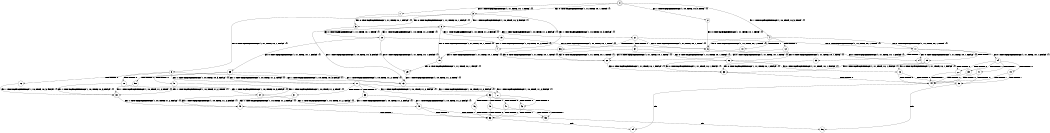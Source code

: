 digraph BCG {
size = "7, 10.5";
center = TRUE;
node [shape = circle];
0 [peripheries = 2];
0 -> 1 [label = "EX !0 !ATOMIC_EXCH_BRANCH (1, +1, TRUE, +0, 1, TRUE) !{}"];
0 -> 2 [label = "EX !1 !ATOMIC_EXCH_BRANCH (1, +0, TRUE, +0, 3, TRUE) !{}"];
0 -> 3 [label = "EX !0 !ATOMIC_EXCH_BRANCH (1, +1, TRUE, +0, 1, TRUE) !{}"];
0 -> 4 [label = "EX !1 !ATOMIC_EXCH_BRANCH (1, +0, TRUE, +0, 3, TRUE) !{}"];
1 -> 5 [label = "EX !0 !ATOMIC_EXCH_BRANCH (1, +1, TRUE, +0, 1, FALSE) !{}"];
2 -> 6 [label = "EX !0 !ATOMIC_EXCH_BRANCH (1, +1, TRUE, +0, 1, TRUE) !{}"];
3 -> 5 [label = "EX !0 !ATOMIC_EXCH_BRANCH (1, +1, TRUE, +0, 1, FALSE) !{}"];
3 -> 7 [label = "EX !1 !ATOMIC_EXCH_BRANCH (1, +0, TRUE, +0, 3, FALSE) !{}"];
3 -> 8 [label = "EX !0 !ATOMIC_EXCH_BRANCH (1, +1, TRUE, +0, 1, FALSE) !{}"];
3 -> 9 [label = "EX !1 !ATOMIC_EXCH_BRANCH (1, +0, TRUE, +0, 3, FALSE) !{}"];
4 -> 6 [label = "EX !0 !ATOMIC_EXCH_BRANCH (1, +1, TRUE, +0, 1, TRUE) !{}"];
4 -> 10 [label = "TERMINATE !1"];
4 -> 11 [label = "EX !0 !ATOMIC_EXCH_BRANCH (1, +1, TRUE, +0, 1, TRUE) !{}"];
4 -> 12 [label = "TERMINATE !1"];
5 -> 13 [label = "EX !1 !ATOMIC_EXCH_BRANCH (1, +0, TRUE, +0, 3, FALSE) !{}"];
6 -> 14 [label = "EX !0 !ATOMIC_EXCH_BRANCH (1, +1, TRUE, +0, 1, FALSE) !{}"];
7 -> 15 [label = "EX !0 !ATOMIC_EXCH_BRANCH (1, +1, TRUE, +0, 1, TRUE) !{}"];
8 -> 13 [label = "EX !1 !ATOMIC_EXCH_BRANCH (1, +0, TRUE, +0, 3, FALSE) !{}"];
8 -> 16 [label = "TERMINATE !0"];
8 -> 17 [label = "EX !1 !ATOMIC_EXCH_BRANCH (1, +0, TRUE, +0, 3, FALSE) !{}"];
8 -> 18 [label = "TERMINATE !0"];
9 -> 15 [label = "EX !0 !ATOMIC_EXCH_BRANCH (1, +1, TRUE, +0, 1, TRUE) !{}"];
9 -> 19 [label = "EX !1 !ATOMIC_EXCH_BRANCH (1, +0, TRUE, +1, 2, FALSE) !{}"];
9 -> 20 [label = "EX !0 !ATOMIC_EXCH_BRANCH (1, +1, TRUE, +0, 1, TRUE) !{}"];
9 -> 21 [label = "EX !1 !ATOMIC_EXCH_BRANCH (1, +0, TRUE, +1, 2, FALSE) !{}"];
10 -> 22 [label = "EX !0 !ATOMIC_EXCH_BRANCH (1, +1, TRUE, +0, 1, TRUE) !{}"];
11 -> 14 [label = "EX !0 !ATOMIC_EXCH_BRANCH (1, +1, TRUE, +0, 1, FALSE) !{}"];
11 -> 23 [label = "TERMINATE !1"];
11 -> 24 [label = "EX !0 !ATOMIC_EXCH_BRANCH (1, +1, TRUE, +0, 1, FALSE) !{}"];
11 -> 25 [label = "TERMINATE !1"];
12 -> 22 [label = "EX !0 !ATOMIC_EXCH_BRANCH (1, +1, TRUE, +0, 1, TRUE) !{}"];
12 -> 26 [label = "EX !0 !ATOMIC_EXCH_BRANCH (1, +1, TRUE, +0, 1, TRUE) !{}"];
13 -> 27 [label = "EX !1 !ATOMIC_EXCH_BRANCH (1, +0, TRUE, +1, 2, FALSE) !{}"];
14 -> 28 [label = "TERMINATE !0"];
15 -> 29 [label = "EX !0 !ATOMIC_EXCH_BRANCH (1, +1, TRUE, +0, 1, FALSE) !{}"];
16 -> 30 [label = "EX !1 !ATOMIC_EXCH_BRANCH (1, +0, TRUE, +0, 3, FALSE) !{}"];
17 -> 27 [label = "EX !1 !ATOMIC_EXCH_BRANCH (1, +0, TRUE, +1, 2, FALSE) !{}"];
17 -> 31 [label = "TERMINATE !0"];
17 -> 32 [label = "EX !1 !ATOMIC_EXCH_BRANCH (1, +0, TRUE, +1, 2, FALSE) !{}"];
17 -> 33 [label = "TERMINATE !0"];
18 -> 30 [label = "EX !1 !ATOMIC_EXCH_BRANCH (1, +0, TRUE, +0, 3, FALSE) !{}"];
18 -> 34 [label = "EX !1 !ATOMIC_EXCH_BRANCH (1, +0, TRUE, +0, 3, FALSE) !{}"];
19 -> 6 [label = "EX !0 !ATOMIC_EXCH_BRANCH (1, +1, TRUE, +0, 1, TRUE) !{}"];
20 -> 29 [label = "EX !0 !ATOMIC_EXCH_BRANCH (1, +1, TRUE, +0, 1, FALSE) !{}"];
20 -> 7 [label = "EX !1 !ATOMIC_EXCH_BRANCH (1, +0, TRUE, +1, 2, TRUE) !{}"];
20 -> 35 [label = "EX !0 !ATOMIC_EXCH_BRANCH (1, +1, TRUE, +0, 1, FALSE) !{}"];
20 -> 9 [label = "EX !1 !ATOMIC_EXCH_BRANCH (1, +0, TRUE, +1, 2, TRUE) !{}"];
21 -> 6 [label = "EX !0 !ATOMIC_EXCH_BRANCH (1, +1, TRUE, +0, 1, TRUE) !{}"];
21 -> 36 [label = "TERMINATE !1"];
21 -> 11 [label = "EX !0 !ATOMIC_EXCH_BRANCH (1, +1, TRUE, +0, 1, TRUE) !{}"];
21 -> 37 [label = "TERMINATE !1"];
22 -> 38 [label = "EX !0 !ATOMIC_EXCH_BRANCH (1, +1, TRUE, +0, 1, FALSE) !{}"];
23 -> 38 [label = "EX !0 !ATOMIC_EXCH_BRANCH (1, +1, TRUE, +0, 1, FALSE) !{}"];
24 -> 28 [label = "TERMINATE !0"];
24 -> 39 [label = "TERMINATE !1"];
24 -> 40 [label = "TERMINATE !0"];
24 -> 41 [label = "TERMINATE !1"];
25 -> 38 [label = "EX !0 !ATOMIC_EXCH_BRANCH (1, +1, TRUE, +0, 1, FALSE) !{}"];
25 -> 42 [label = "EX !0 !ATOMIC_EXCH_BRANCH (1, +1, TRUE, +0, 1, FALSE) !{}"];
26 -> 38 [label = "EX !0 !ATOMIC_EXCH_BRANCH (1, +1, TRUE, +0, 1, FALSE) !{}"];
26 -> 42 [label = "EX !0 !ATOMIC_EXCH_BRANCH (1, +1, TRUE, +0, 1, FALSE) !{}"];
27 -> 43 [label = "TERMINATE !0"];
28 -> 44 [label = "TERMINATE !1"];
29 -> 13 [label = "EX !1 !ATOMIC_EXCH_BRANCH (1, +0, TRUE, +1, 2, TRUE) !{}"];
30 -> 45 [label = "EX !1 !ATOMIC_EXCH_BRANCH (1, +0, TRUE, +1, 2, FALSE) !{}"];
31 -> 45 [label = "EX !1 !ATOMIC_EXCH_BRANCH (1, +0, TRUE, +1, 2, FALSE) !{}"];
32 -> 43 [label = "TERMINATE !0"];
32 -> 46 [label = "TERMINATE !1"];
32 -> 47 [label = "TERMINATE !0"];
32 -> 48 [label = "TERMINATE !1"];
33 -> 45 [label = "EX !1 !ATOMIC_EXCH_BRANCH (1, +0, TRUE, +1, 2, FALSE) !{}"];
33 -> 49 [label = "EX !1 !ATOMIC_EXCH_BRANCH (1, +0, TRUE, +1, 2, FALSE) !{}"];
34 -> 45 [label = "EX !1 !ATOMIC_EXCH_BRANCH (1, +0, TRUE, +1, 2, FALSE) !{}"];
34 -> 49 [label = "EX !1 !ATOMIC_EXCH_BRANCH (1, +0, TRUE, +1, 2, FALSE) !{}"];
35 -> 13 [label = "EX !1 !ATOMIC_EXCH_BRANCH (1, +0, TRUE, +1, 2, TRUE) !{}"];
35 -> 50 [label = "TERMINATE !0"];
35 -> 17 [label = "EX !1 !ATOMIC_EXCH_BRANCH (1, +0, TRUE, +1, 2, TRUE) !{}"];
35 -> 51 [label = "TERMINATE !0"];
36 -> 22 [label = "EX !0 !ATOMIC_EXCH_BRANCH (1, +1, TRUE, +0, 1, TRUE) !{}"];
37 -> 22 [label = "EX !0 !ATOMIC_EXCH_BRANCH (1, +1, TRUE, +0, 1, TRUE) !{}"];
37 -> 26 [label = "EX !0 !ATOMIC_EXCH_BRANCH (1, +1, TRUE, +0, 1, TRUE) !{}"];
38 -> 44 [label = "TERMINATE !0"];
39 -> 44 [label = "TERMINATE !0"];
40 -> 44 [label = "TERMINATE !1"];
40 -> 52 [label = "TERMINATE !1"];
41 -> 44 [label = "TERMINATE !0"];
41 -> 52 [label = "TERMINATE !0"];
42 -> 44 [label = "TERMINATE !0"];
42 -> 52 [label = "TERMINATE !0"];
43 -> 53 [label = "TERMINATE !1"];
44 -> 54 [label = "exit"];
45 -> 53 [label = "TERMINATE !1"];
46 -> 53 [label = "TERMINATE !0"];
47 -> 53 [label = "TERMINATE !1"];
47 -> 55 [label = "TERMINATE !1"];
48 -> 53 [label = "TERMINATE !0"];
48 -> 55 [label = "TERMINATE !0"];
49 -> 53 [label = "TERMINATE !1"];
49 -> 55 [label = "TERMINATE !1"];
50 -> 30 [label = "EX !1 !ATOMIC_EXCH_BRANCH (1, +0, TRUE, +1, 2, TRUE) !{}"];
51 -> 30 [label = "EX !1 !ATOMIC_EXCH_BRANCH (1, +0, TRUE, +1, 2, TRUE) !{}"];
51 -> 34 [label = "EX !1 !ATOMIC_EXCH_BRANCH (1, +0, TRUE, +1, 2, TRUE) !{}"];
52 -> 56 [label = "exit"];
53 -> 54 [label = "exit"];
55 -> 56 [label = "exit"];
}
